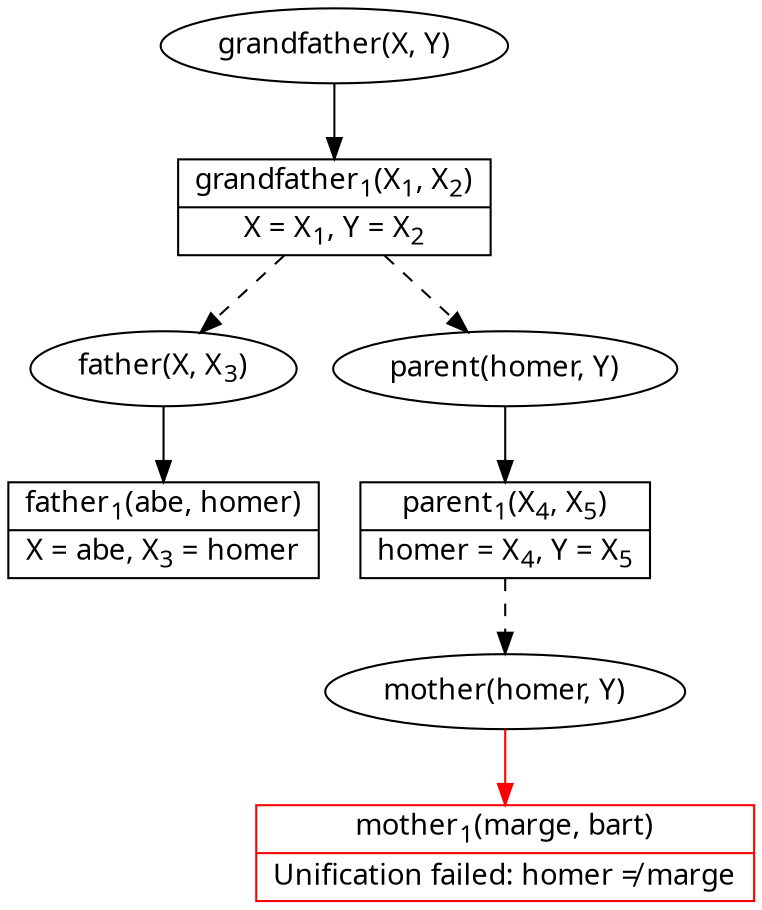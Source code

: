 digraph VIPER_visualization_root {
    node [fontname = "Fira Mono"];

    root [label = "grandfather(X, Y)"];
    root_success [
        // enables having multiple boxes inside a node
        shape = record,
        // using < and > instead of quotes for delimiting a label makes it possible to use (a subset of) HTML in it
        // { A | B } makes A and B be in two separate boxes stacked on top of each other
        label = <{grandfather<sub>1</sub>(X<sub>1</sub>, X<sub>2</sub>)|X = X<sub>1</sub>, Y = X<sub>2</sub>}>
    ];
    subgoal1 [label = <father(X, X<sub>3</sub>)>];
    subgoal2 [label = <parent(homer, Y)>];
    subgoal1_success [
        shape = record,
        label = <{father<sub>1</sub>(abe, homer)|X = abe, X<sub>3</sub> = homer}>
    ];
    subgoal2_success [
        shape = record,
        label = <{parent<sub>1</sub>(X<sub>4</sub>, X<sub>5</sub>)|homer = X<sub>4</sub>, Y = X<sub>5</sub>}>
    ];
    subgoal2_success_mother [
        label = <mother(homer, Y)>
    ];
    mother_fail [
        shape = record,
        color = red,
        label = <{mother<sub>1</sub>(marge, bart)|Unification failed: homer ≠ marge}>
    ];

    // this ensures that subgoal1 is always left of subgoal2
    // and that they are always on the same level
    // try commenting the rank = same line and see what happens
    {rank = same; subgoal1; subgoal2}
    subgoal1 -> subgoal2 [style = invis];

    root -> root_success;
    root_success -> subgoal1 [style = dashed];
    root_success -> subgoal2 [style = dashed];
    subgoal1 -> subgoal1_success;
    subgoal2 -> subgoal2_success;
    subgoal2_success -> subgoal2_success_mother [style = dashed];
    subgoal2_success_mother -> mother_fail [color = red];
}
